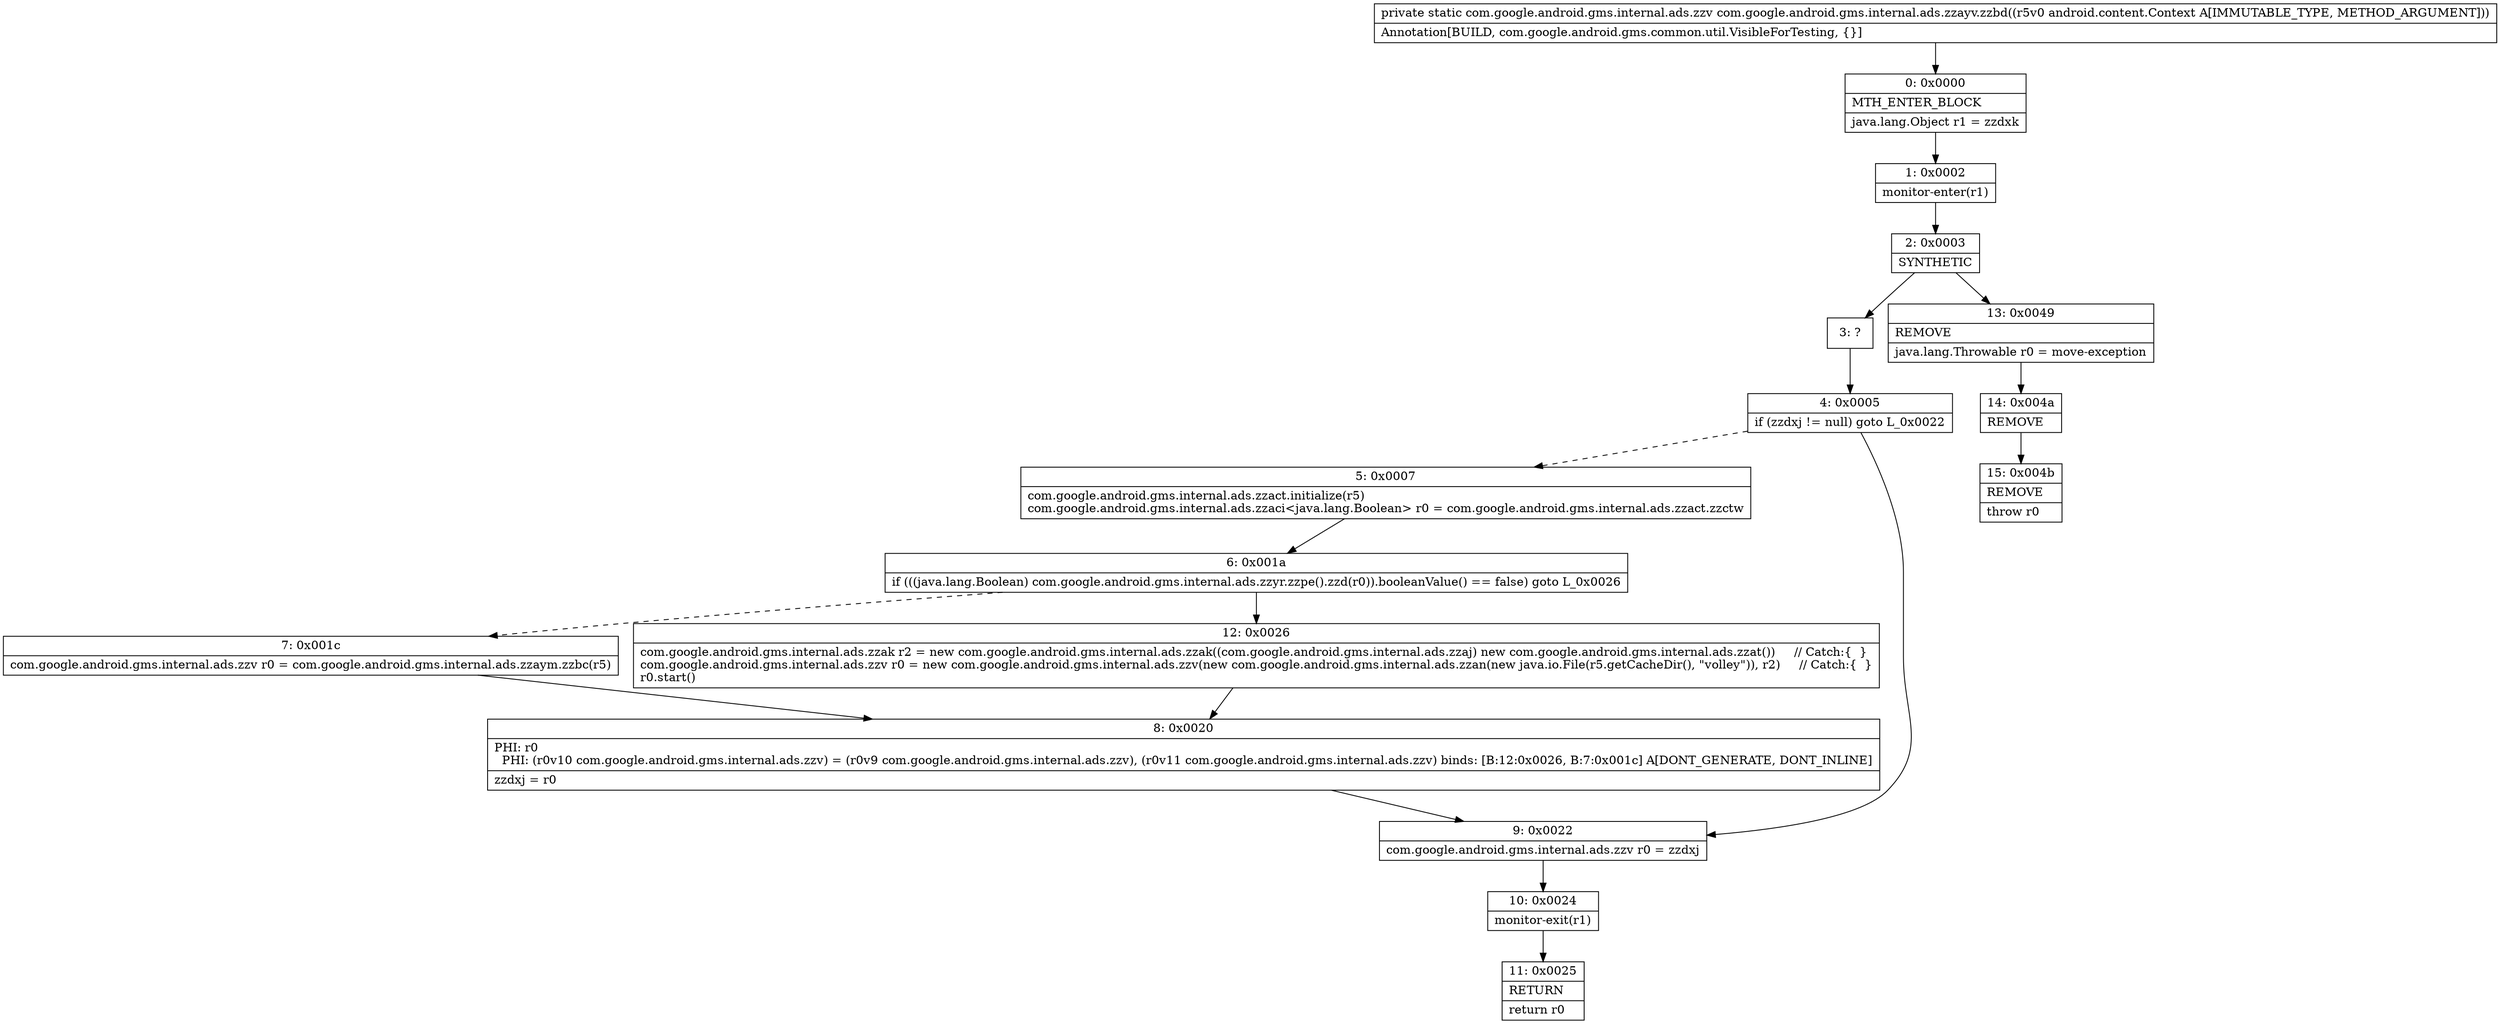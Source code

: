 digraph "CFG forcom.google.android.gms.internal.ads.zzayv.zzbd(Landroid\/content\/Context;)Lcom\/google\/android\/gms\/internal\/ads\/zzv;" {
Node_0 [shape=record,label="{0\:\ 0x0000|MTH_ENTER_BLOCK\l|java.lang.Object r1 = zzdxk\l}"];
Node_1 [shape=record,label="{1\:\ 0x0002|monitor\-enter(r1)\l}"];
Node_2 [shape=record,label="{2\:\ 0x0003|SYNTHETIC\l}"];
Node_3 [shape=record,label="{3\:\ ?}"];
Node_4 [shape=record,label="{4\:\ 0x0005|if (zzdxj != null) goto L_0x0022\l}"];
Node_5 [shape=record,label="{5\:\ 0x0007|com.google.android.gms.internal.ads.zzact.initialize(r5)\lcom.google.android.gms.internal.ads.zzaci\<java.lang.Boolean\> r0 = com.google.android.gms.internal.ads.zzact.zzctw\l}"];
Node_6 [shape=record,label="{6\:\ 0x001a|if (((java.lang.Boolean) com.google.android.gms.internal.ads.zzyr.zzpe().zzd(r0)).booleanValue() == false) goto L_0x0026\l}"];
Node_7 [shape=record,label="{7\:\ 0x001c|com.google.android.gms.internal.ads.zzv r0 = com.google.android.gms.internal.ads.zzaym.zzbc(r5)\l}"];
Node_8 [shape=record,label="{8\:\ 0x0020|PHI: r0 \l  PHI: (r0v10 com.google.android.gms.internal.ads.zzv) = (r0v9 com.google.android.gms.internal.ads.zzv), (r0v11 com.google.android.gms.internal.ads.zzv) binds: [B:12:0x0026, B:7:0x001c] A[DONT_GENERATE, DONT_INLINE]\l|zzdxj = r0\l}"];
Node_9 [shape=record,label="{9\:\ 0x0022|com.google.android.gms.internal.ads.zzv r0 = zzdxj\l}"];
Node_10 [shape=record,label="{10\:\ 0x0024|monitor\-exit(r1)\l}"];
Node_11 [shape=record,label="{11\:\ 0x0025|RETURN\l|return r0\l}"];
Node_12 [shape=record,label="{12\:\ 0x0026|com.google.android.gms.internal.ads.zzak r2 = new com.google.android.gms.internal.ads.zzak((com.google.android.gms.internal.ads.zzaj) new com.google.android.gms.internal.ads.zzat())     \/\/ Catch:\{  \}\lcom.google.android.gms.internal.ads.zzv r0 = new com.google.android.gms.internal.ads.zzv(new com.google.android.gms.internal.ads.zzan(new java.io.File(r5.getCacheDir(), \"volley\")), r2)     \/\/ Catch:\{  \}\lr0.start()\l}"];
Node_13 [shape=record,label="{13\:\ 0x0049|REMOVE\l|java.lang.Throwable r0 = move\-exception\l}"];
Node_14 [shape=record,label="{14\:\ 0x004a|REMOVE\l}"];
Node_15 [shape=record,label="{15\:\ 0x004b|REMOVE\l|throw r0\l}"];
MethodNode[shape=record,label="{private static com.google.android.gms.internal.ads.zzv com.google.android.gms.internal.ads.zzayv.zzbd((r5v0 android.content.Context A[IMMUTABLE_TYPE, METHOD_ARGUMENT]))  | Annotation[BUILD, com.google.android.gms.common.util.VisibleForTesting, \{\}]\l}"];
MethodNode -> Node_0;
Node_0 -> Node_1;
Node_1 -> Node_2;
Node_2 -> Node_3;
Node_2 -> Node_13;
Node_3 -> Node_4;
Node_4 -> Node_5[style=dashed];
Node_4 -> Node_9;
Node_5 -> Node_6;
Node_6 -> Node_7[style=dashed];
Node_6 -> Node_12;
Node_7 -> Node_8;
Node_8 -> Node_9;
Node_9 -> Node_10;
Node_10 -> Node_11;
Node_12 -> Node_8;
Node_13 -> Node_14;
Node_14 -> Node_15;
}

